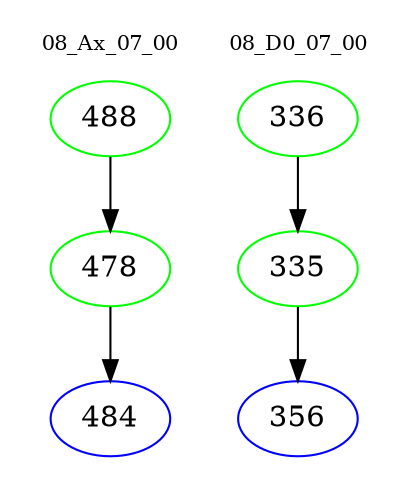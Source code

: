 digraph{
subgraph cluster_0 {
color = white
label = "08_Ax_07_00";
fontsize=10;
T0_488 [label="488", color="green"]
T0_488 -> T0_478 [color="black"]
T0_478 [label="478", color="green"]
T0_478 -> T0_484 [color="black"]
T0_484 [label="484", color="blue"]
}
subgraph cluster_1 {
color = white
label = "08_D0_07_00";
fontsize=10;
T1_336 [label="336", color="green"]
T1_336 -> T1_335 [color="black"]
T1_335 [label="335", color="green"]
T1_335 -> T1_356 [color="black"]
T1_356 [label="356", color="blue"]
}
}
